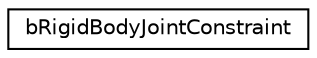 digraph G
{
  edge [fontname="Helvetica",fontsize="10",labelfontname="Helvetica",labelfontsize="10"];
  node [fontname="Helvetica",fontsize="10",shape=record];
  rankdir=LR;
  Node1 [label="bRigidBodyJointConstraint",height=0.2,width=0.4,color="black", fillcolor="white", style="filled",URL="$d8/dd4/structbRigidBodyJointConstraint.html"];
}
